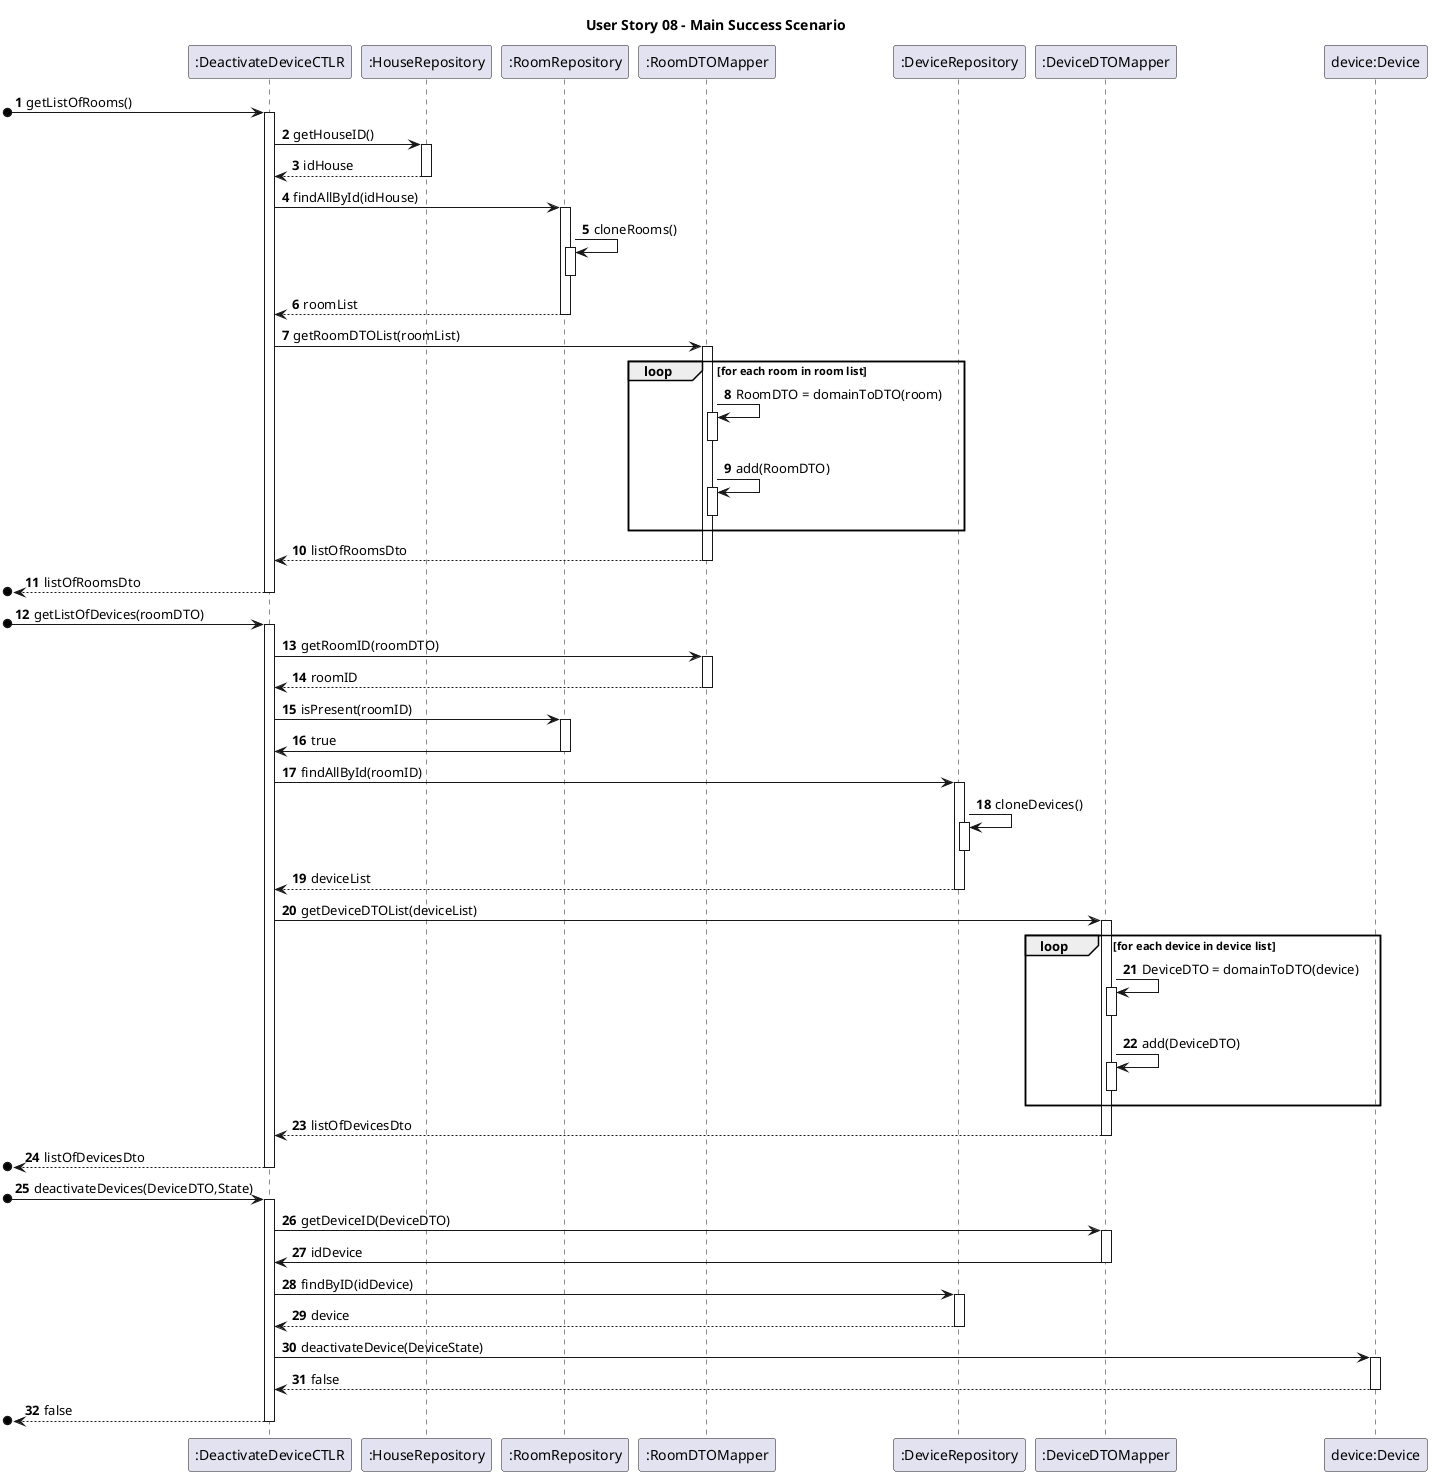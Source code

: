 @startuml

title User Story 08 - Main Success Scenario
autonumber

participant ":DeactivateDeviceCTLR" as C

participant ":HouseRepository" as HR

participant ":RoomRepository" as RR
participant ":RoomDTOMapper" as RDM
participant ":DeviceRepository" as DR
participant ":DeviceDTOMapper" as DDM
participant "device:Device" as dev


[o->C : getListOfRooms()
activate C
C -> HR : getHouseID()
activate HR
HR --> C : idHouse
deactivate HR
C->RR : findAllById(idHouse)
activate RR
RR -> RR : cloneRooms()
activate RR
deactivate RR
RR --> C : roomList
deactivate RR
C -> RDM : getRoomDTOList(roomList)
activate RDM
loop for each room in room list
RDM -> RDM : RoomDTO = domainToDTO(room)
activate RDM
deactivate RDM
RDM -> RDM : add(RoomDTO)
activate RDM
deactivate RDM
end loop
RDM --> C : listOfRoomsDto
deactivate RDM
[o<-- C : listOfRoomsDto
deactivate C

[o->C : getListOfDevices(roomDTO)
activate C
C -> RDM : getRoomID(roomDTO)
activate RDM
RDM --> C : roomID
deactivate RDM
C -> RR : isPresent(roomID)
activate RR
RR -> C : true
deactivate RR
C->DR : findAllById(roomID)
activate DR
DR -> DR : cloneDevices()
activate DR
deactivate DR
DR --> C : deviceList
deactivate DR
C -> DDM : getDeviceDTOList(deviceList)
activate DDM
loop for each device in device list
DDM -> DDM : DeviceDTO = domainToDTO(device)
activate DDM
deactivate DDM
DDM -> DDM : add(DeviceDTO)
activate DDM
deactivate DDM
end loop
DDM --> C : listOfDevicesDto
deactivate DDM
[o<-- C : listOfDevicesDto
deactivate C

[o->C : deactivateDevices(DeviceDTO,State)
activate C
C -> DDM : getDeviceID(DeviceDTO)
activate DDM
DDM -> C : idDevice
deactivate DDM
C -> DR : findByID(idDevice)
activate DR
DR --> C : device
deactivate DR
C -> dev : deactivateDevice(DeviceState)

activate dev
dev --> C : false
deactivate dev
[o<-- C : false
deactivate C

@enduml